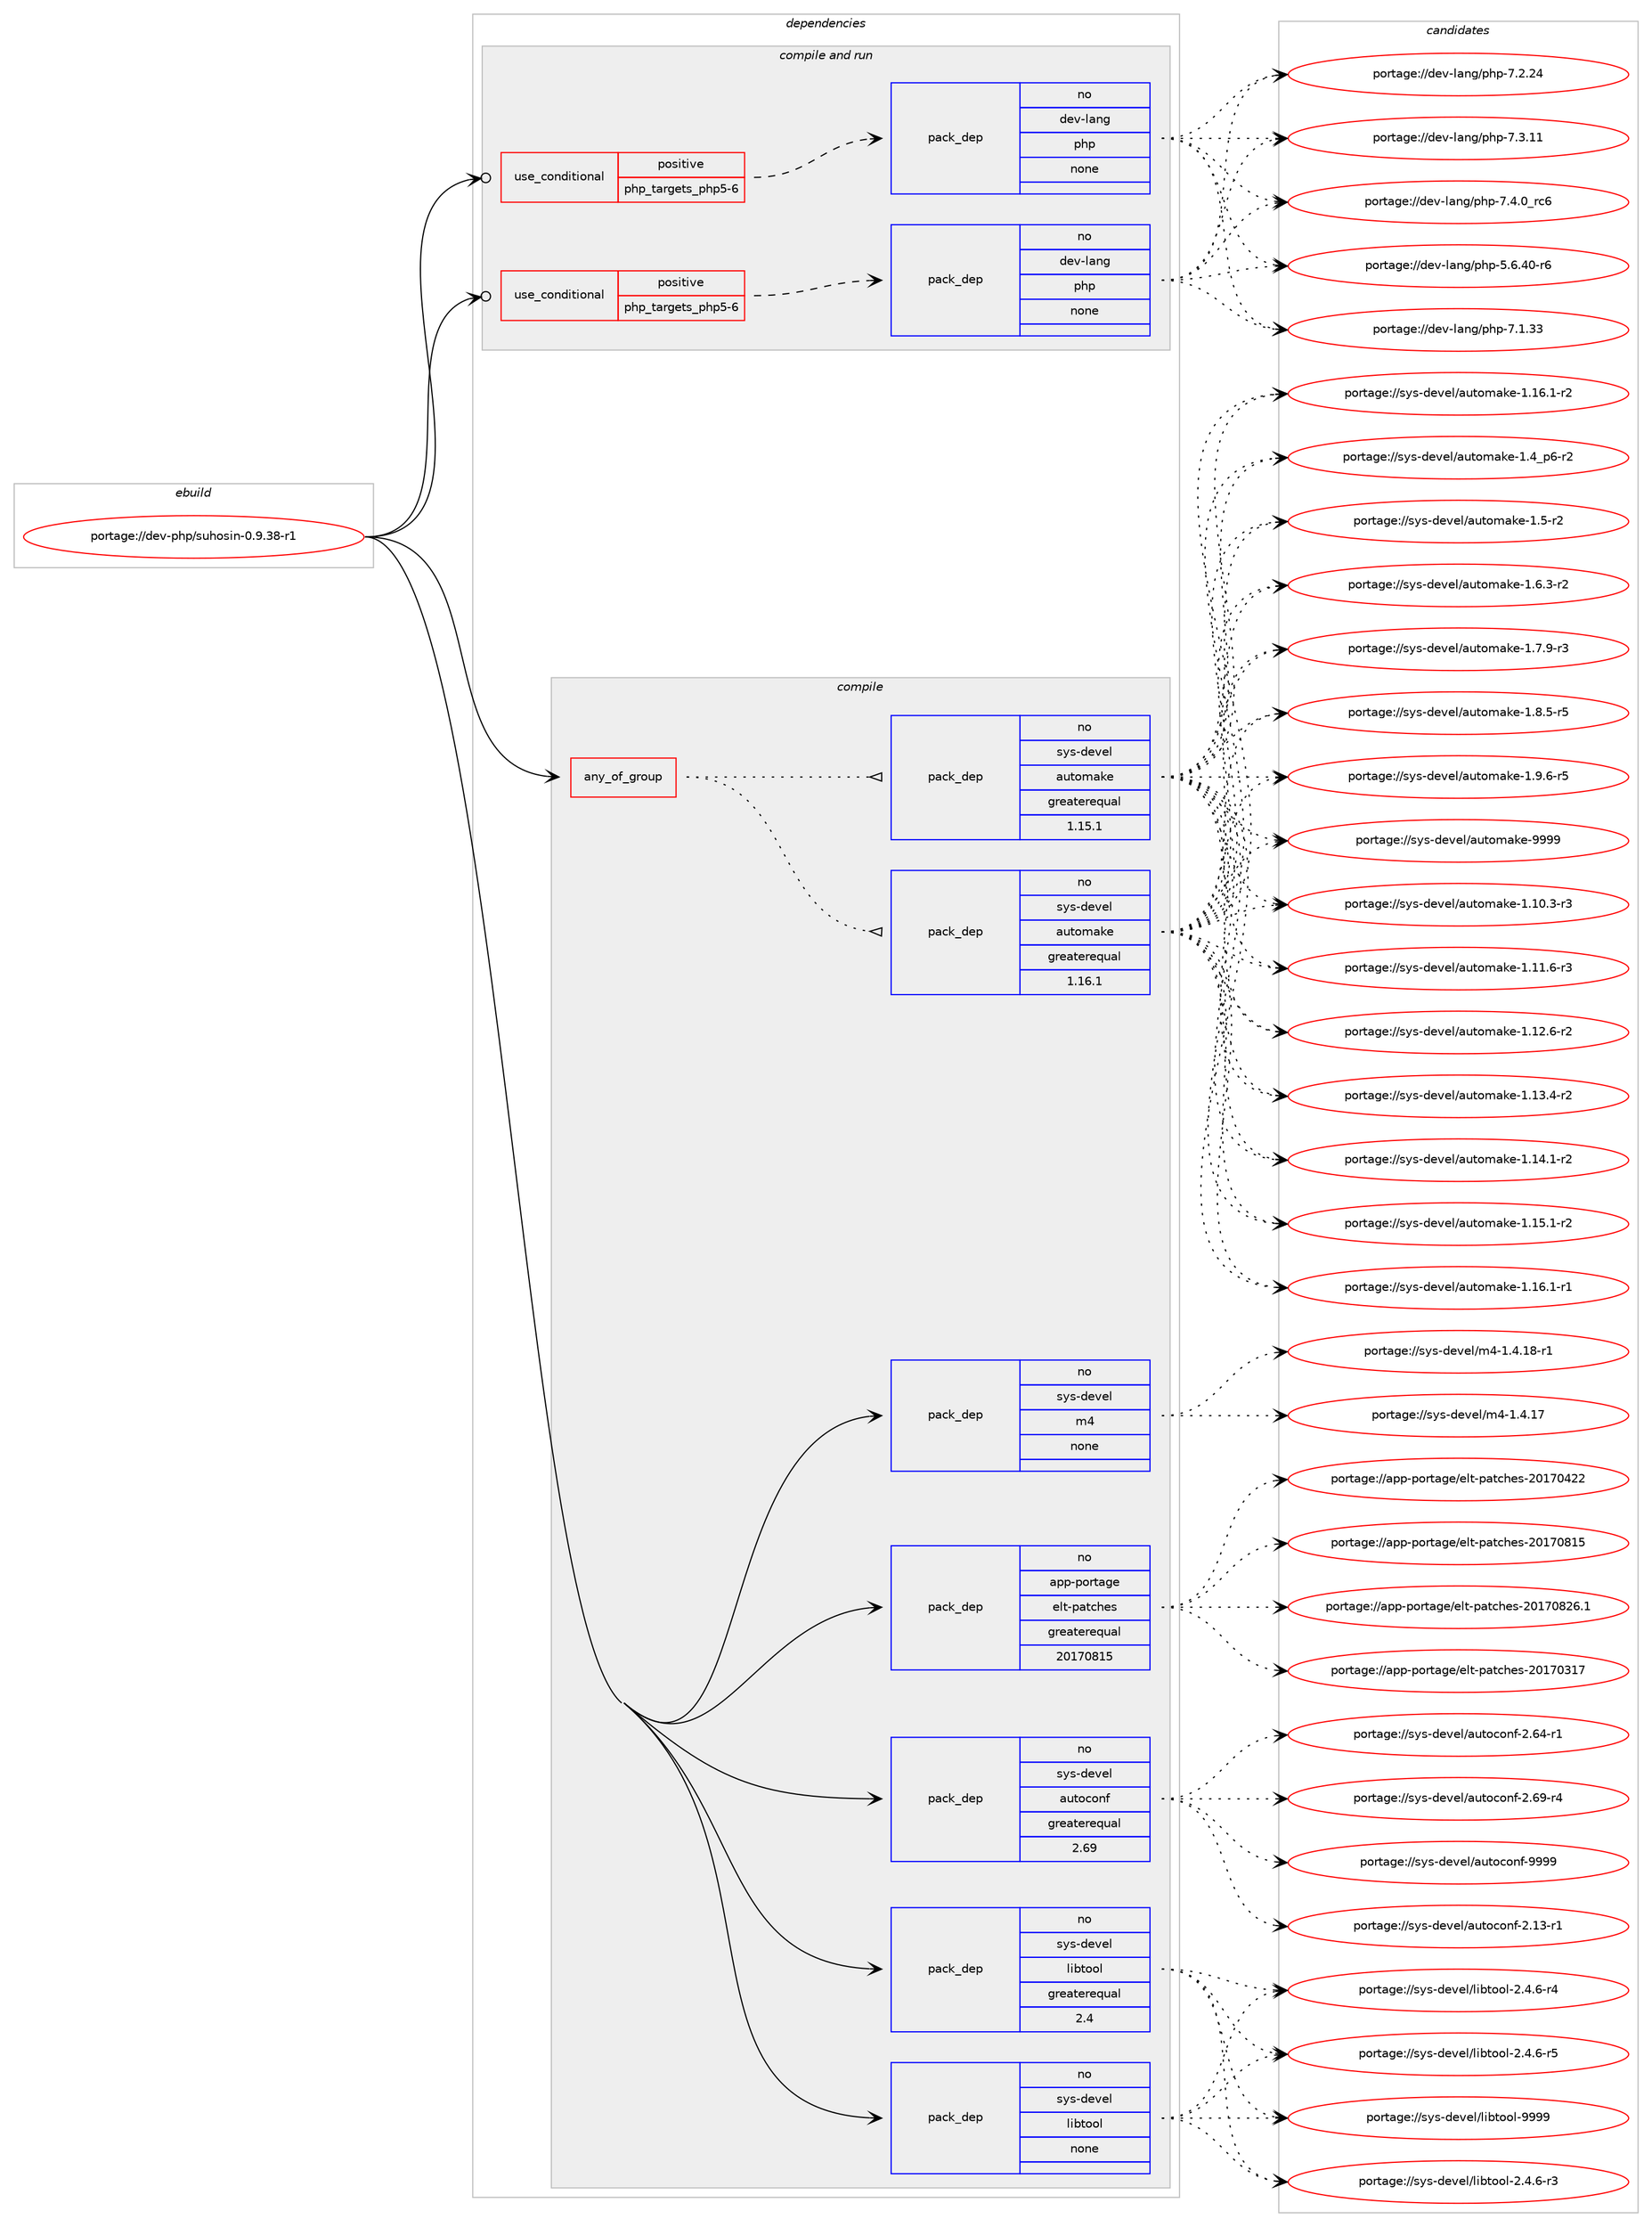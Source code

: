 digraph prolog {

# *************
# Graph options
# *************

newrank=true;
concentrate=true;
compound=true;
graph [rankdir=LR,fontname=Helvetica,fontsize=10,ranksep=1.5];#, ranksep=2.5, nodesep=0.2];
edge  [arrowhead=vee];
node  [fontname=Helvetica,fontsize=10];

# **********
# The ebuild
# **********

subgraph cluster_leftcol {
color=gray;
rank=same;
label=<<i>ebuild</i>>;
id [label="portage://dev-php/suhosin-0.9.38-r1", color=red, width=4, href="../dev-php/suhosin-0.9.38-r1.svg"];
}

# ****************
# The dependencies
# ****************

subgraph cluster_midcol {
color=gray;
label=<<i>dependencies</i>>;
subgraph cluster_compile {
fillcolor="#eeeeee";
style=filled;
label=<<i>compile</i>>;
subgraph any3224 {
dependency126742 [label=<<TABLE BORDER="0" CELLBORDER="1" CELLSPACING="0" CELLPADDING="4"><TR><TD CELLPADDING="10">any_of_group</TD></TR></TABLE>>, shape=none, color=red];subgraph pack98795 {
dependency126743 [label=<<TABLE BORDER="0" CELLBORDER="1" CELLSPACING="0" CELLPADDING="4" WIDTH="220"><TR><TD ROWSPAN="6" CELLPADDING="30">pack_dep</TD></TR><TR><TD WIDTH="110">no</TD></TR><TR><TD>sys-devel</TD></TR><TR><TD>automake</TD></TR><TR><TD>greaterequal</TD></TR><TR><TD>1.16.1</TD></TR></TABLE>>, shape=none, color=blue];
}
dependency126742:e -> dependency126743:w [weight=20,style="dotted",arrowhead="oinv"];
subgraph pack98796 {
dependency126744 [label=<<TABLE BORDER="0" CELLBORDER="1" CELLSPACING="0" CELLPADDING="4" WIDTH="220"><TR><TD ROWSPAN="6" CELLPADDING="30">pack_dep</TD></TR><TR><TD WIDTH="110">no</TD></TR><TR><TD>sys-devel</TD></TR><TR><TD>automake</TD></TR><TR><TD>greaterequal</TD></TR><TR><TD>1.15.1</TD></TR></TABLE>>, shape=none, color=blue];
}
dependency126742:e -> dependency126744:w [weight=20,style="dotted",arrowhead="oinv"];
}
id:e -> dependency126742:w [weight=20,style="solid",arrowhead="vee"];
subgraph pack98797 {
dependency126745 [label=<<TABLE BORDER="0" CELLBORDER="1" CELLSPACING="0" CELLPADDING="4" WIDTH="220"><TR><TD ROWSPAN="6" CELLPADDING="30">pack_dep</TD></TR><TR><TD WIDTH="110">no</TD></TR><TR><TD>app-portage</TD></TR><TR><TD>elt-patches</TD></TR><TR><TD>greaterequal</TD></TR><TR><TD>20170815</TD></TR></TABLE>>, shape=none, color=blue];
}
id:e -> dependency126745:w [weight=20,style="solid",arrowhead="vee"];
subgraph pack98798 {
dependency126746 [label=<<TABLE BORDER="0" CELLBORDER="1" CELLSPACING="0" CELLPADDING="4" WIDTH="220"><TR><TD ROWSPAN="6" CELLPADDING="30">pack_dep</TD></TR><TR><TD WIDTH="110">no</TD></TR><TR><TD>sys-devel</TD></TR><TR><TD>autoconf</TD></TR><TR><TD>greaterequal</TD></TR><TR><TD>2.69</TD></TR></TABLE>>, shape=none, color=blue];
}
id:e -> dependency126746:w [weight=20,style="solid",arrowhead="vee"];
subgraph pack98799 {
dependency126747 [label=<<TABLE BORDER="0" CELLBORDER="1" CELLSPACING="0" CELLPADDING="4" WIDTH="220"><TR><TD ROWSPAN="6" CELLPADDING="30">pack_dep</TD></TR><TR><TD WIDTH="110">no</TD></TR><TR><TD>sys-devel</TD></TR><TR><TD>libtool</TD></TR><TR><TD>greaterequal</TD></TR><TR><TD>2.4</TD></TR></TABLE>>, shape=none, color=blue];
}
id:e -> dependency126747:w [weight=20,style="solid",arrowhead="vee"];
subgraph pack98800 {
dependency126748 [label=<<TABLE BORDER="0" CELLBORDER="1" CELLSPACING="0" CELLPADDING="4" WIDTH="220"><TR><TD ROWSPAN="6" CELLPADDING="30">pack_dep</TD></TR><TR><TD WIDTH="110">no</TD></TR><TR><TD>sys-devel</TD></TR><TR><TD>libtool</TD></TR><TR><TD>none</TD></TR><TR><TD></TD></TR></TABLE>>, shape=none, color=blue];
}
id:e -> dependency126748:w [weight=20,style="solid",arrowhead="vee"];
subgraph pack98801 {
dependency126749 [label=<<TABLE BORDER="0" CELLBORDER="1" CELLSPACING="0" CELLPADDING="4" WIDTH="220"><TR><TD ROWSPAN="6" CELLPADDING="30">pack_dep</TD></TR><TR><TD WIDTH="110">no</TD></TR><TR><TD>sys-devel</TD></TR><TR><TD>m4</TD></TR><TR><TD>none</TD></TR><TR><TD></TD></TR></TABLE>>, shape=none, color=blue];
}
id:e -> dependency126749:w [weight=20,style="solid",arrowhead="vee"];
}
subgraph cluster_compileandrun {
fillcolor="#eeeeee";
style=filled;
label=<<i>compile and run</i>>;
subgraph cond24658 {
dependency126750 [label=<<TABLE BORDER="0" CELLBORDER="1" CELLSPACING="0" CELLPADDING="4"><TR><TD ROWSPAN="3" CELLPADDING="10">use_conditional</TD></TR><TR><TD>positive</TD></TR><TR><TD>php_targets_php5-6</TD></TR></TABLE>>, shape=none, color=red];
subgraph pack98802 {
dependency126751 [label=<<TABLE BORDER="0" CELLBORDER="1" CELLSPACING="0" CELLPADDING="4" WIDTH="220"><TR><TD ROWSPAN="6" CELLPADDING="30">pack_dep</TD></TR><TR><TD WIDTH="110">no</TD></TR><TR><TD>dev-lang</TD></TR><TR><TD>php</TD></TR><TR><TD>none</TD></TR><TR><TD></TD></TR></TABLE>>, shape=none, color=blue];
}
dependency126750:e -> dependency126751:w [weight=20,style="dashed",arrowhead="vee"];
}
id:e -> dependency126750:w [weight=20,style="solid",arrowhead="odotvee"];
subgraph cond24659 {
dependency126752 [label=<<TABLE BORDER="0" CELLBORDER="1" CELLSPACING="0" CELLPADDING="4"><TR><TD ROWSPAN="3" CELLPADDING="10">use_conditional</TD></TR><TR><TD>positive</TD></TR><TR><TD>php_targets_php5-6</TD></TR></TABLE>>, shape=none, color=red];
subgraph pack98803 {
dependency126753 [label=<<TABLE BORDER="0" CELLBORDER="1" CELLSPACING="0" CELLPADDING="4" WIDTH="220"><TR><TD ROWSPAN="6" CELLPADDING="30">pack_dep</TD></TR><TR><TD WIDTH="110">no</TD></TR><TR><TD>dev-lang</TD></TR><TR><TD>php</TD></TR><TR><TD>none</TD></TR><TR><TD></TD></TR></TABLE>>, shape=none, color=blue];
}
dependency126752:e -> dependency126753:w [weight=20,style="dashed",arrowhead="vee"];
}
id:e -> dependency126752:w [weight=20,style="solid",arrowhead="odotvee"];
}
subgraph cluster_run {
fillcolor="#eeeeee";
style=filled;
label=<<i>run</i>>;
}
}

# **************
# The candidates
# **************

subgraph cluster_choices {
rank=same;
color=gray;
label=<<i>candidates</i>>;

subgraph choice98795 {
color=black;
nodesep=1;
choiceportage11512111545100101118101108479711711611110997107101454946494846514511451 [label="portage://sys-devel/automake-1.10.3-r3", color=red, width=4,href="../sys-devel/automake-1.10.3-r3.svg"];
choiceportage11512111545100101118101108479711711611110997107101454946494946544511451 [label="portage://sys-devel/automake-1.11.6-r3", color=red, width=4,href="../sys-devel/automake-1.11.6-r3.svg"];
choiceportage11512111545100101118101108479711711611110997107101454946495046544511450 [label="portage://sys-devel/automake-1.12.6-r2", color=red, width=4,href="../sys-devel/automake-1.12.6-r2.svg"];
choiceportage11512111545100101118101108479711711611110997107101454946495146524511450 [label="portage://sys-devel/automake-1.13.4-r2", color=red, width=4,href="../sys-devel/automake-1.13.4-r2.svg"];
choiceportage11512111545100101118101108479711711611110997107101454946495246494511450 [label="portage://sys-devel/automake-1.14.1-r2", color=red, width=4,href="../sys-devel/automake-1.14.1-r2.svg"];
choiceportage11512111545100101118101108479711711611110997107101454946495346494511450 [label="portage://sys-devel/automake-1.15.1-r2", color=red, width=4,href="../sys-devel/automake-1.15.1-r2.svg"];
choiceportage11512111545100101118101108479711711611110997107101454946495446494511449 [label="portage://sys-devel/automake-1.16.1-r1", color=red, width=4,href="../sys-devel/automake-1.16.1-r1.svg"];
choiceportage11512111545100101118101108479711711611110997107101454946495446494511450 [label="portage://sys-devel/automake-1.16.1-r2", color=red, width=4,href="../sys-devel/automake-1.16.1-r2.svg"];
choiceportage115121115451001011181011084797117116111109971071014549465295112544511450 [label="portage://sys-devel/automake-1.4_p6-r2", color=red, width=4,href="../sys-devel/automake-1.4_p6-r2.svg"];
choiceportage11512111545100101118101108479711711611110997107101454946534511450 [label="portage://sys-devel/automake-1.5-r2", color=red, width=4,href="../sys-devel/automake-1.5-r2.svg"];
choiceportage115121115451001011181011084797117116111109971071014549465446514511450 [label="portage://sys-devel/automake-1.6.3-r2", color=red, width=4,href="../sys-devel/automake-1.6.3-r2.svg"];
choiceportage115121115451001011181011084797117116111109971071014549465546574511451 [label="portage://sys-devel/automake-1.7.9-r3", color=red, width=4,href="../sys-devel/automake-1.7.9-r3.svg"];
choiceportage115121115451001011181011084797117116111109971071014549465646534511453 [label="portage://sys-devel/automake-1.8.5-r5", color=red, width=4,href="../sys-devel/automake-1.8.5-r5.svg"];
choiceportage115121115451001011181011084797117116111109971071014549465746544511453 [label="portage://sys-devel/automake-1.9.6-r5", color=red, width=4,href="../sys-devel/automake-1.9.6-r5.svg"];
choiceportage115121115451001011181011084797117116111109971071014557575757 [label="portage://sys-devel/automake-9999", color=red, width=4,href="../sys-devel/automake-9999.svg"];
dependency126743:e -> choiceportage11512111545100101118101108479711711611110997107101454946494846514511451:w [style=dotted,weight="100"];
dependency126743:e -> choiceportage11512111545100101118101108479711711611110997107101454946494946544511451:w [style=dotted,weight="100"];
dependency126743:e -> choiceportage11512111545100101118101108479711711611110997107101454946495046544511450:w [style=dotted,weight="100"];
dependency126743:e -> choiceportage11512111545100101118101108479711711611110997107101454946495146524511450:w [style=dotted,weight="100"];
dependency126743:e -> choiceportage11512111545100101118101108479711711611110997107101454946495246494511450:w [style=dotted,weight="100"];
dependency126743:e -> choiceportage11512111545100101118101108479711711611110997107101454946495346494511450:w [style=dotted,weight="100"];
dependency126743:e -> choiceportage11512111545100101118101108479711711611110997107101454946495446494511449:w [style=dotted,weight="100"];
dependency126743:e -> choiceportage11512111545100101118101108479711711611110997107101454946495446494511450:w [style=dotted,weight="100"];
dependency126743:e -> choiceportage115121115451001011181011084797117116111109971071014549465295112544511450:w [style=dotted,weight="100"];
dependency126743:e -> choiceportage11512111545100101118101108479711711611110997107101454946534511450:w [style=dotted,weight="100"];
dependency126743:e -> choiceportage115121115451001011181011084797117116111109971071014549465446514511450:w [style=dotted,weight="100"];
dependency126743:e -> choiceportage115121115451001011181011084797117116111109971071014549465546574511451:w [style=dotted,weight="100"];
dependency126743:e -> choiceportage115121115451001011181011084797117116111109971071014549465646534511453:w [style=dotted,weight="100"];
dependency126743:e -> choiceportage115121115451001011181011084797117116111109971071014549465746544511453:w [style=dotted,weight="100"];
dependency126743:e -> choiceportage115121115451001011181011084797117116111109971071014557575757:w [style=dotted,weight="100"];
}
subgraph choice98796 {
color=black;
nodesep=1;
choiceportage11512111545100101118101108479711711611110997107101454946494846514511451 [label="portage://sys-devel/automake-1.10.3-r3", color=red, width=4,href="../sys-devel/automake-1.10.3-r3.svg"];
choiceportage11512111545100101118101108479711711611110997107101454946494946544511451 [label="portage://sys-devel/automake-1.11.6-r3", color=red, width=4,href="../sys-devel/automake-1.11.6-r3.svg"];
choiceportage11512111545100101118101108479711711611110997107101454946495046544511450 [label="portage://sys-devel/automake-1.12.6-r2", color=red, width=4,href="../sys-devel/automake-1.12.6-r2.svg"];
choiceportage11512111545100101118101108479711711611110997107101454946495146524511450 [label="portage://sys-devel/automake-1.13.4-r2", color=red, width=4,href="../sys-devel/automake-1.13.4-r2.svg"];
choiceportage11512111545100101118101108479711711611110997107101454946495246494511450 [label="portage://sys-devel/automake-1.14.1-r2", color=red, width=4,href="../sys-devel/automake-1.14.1-r2.svg"];
choiceportage11512111545100101118101108479711711611110997107101454946495346494511450 [label="portage://sys-devel/automake-1.15.1-r2", color=red, width=4,href="../sys-devel/automake-1.15.1-r2.svg"];
choiceportage11512111545100101118101108479711711611110997107101454946495446494511449 [label="portage://sys-devel/automake-1.16.1-r1", color=red, width=4,href="../sys-devel/automake-1.16.1-r1.svg"];
choiceportage11512111545100101118101108479711711611110997107101454946495446494511450 [label="portage://sys-devel/automake-1.16.1-r2", color=red, width=4,href="../sys-devel/automake-1.16.1-r2.svg"];
choiceportage115121115451001011181011084797117116111109971071014549465295112544511450 [label="portage://sys-devel/automake-1.4_p6-r2", color=red, width=4,href="../sys-devel/automake-1.4_p6-r2.svg"];
choiceportage11512111545100101118101108479711711611110997107101454946534511450 [label="portage://sys-devel/automake-1.5-r2", color=red, width=4,href="../sys-devel/automake-1.5-r2.svg"];
choiceportage115121115451001011181011084797117116111109971071014549465446514511450 [label="portage://sys-devel/automake-1.6.3-r2", color=red, width=4,href="../sys-devel/automake-1.6.3-r2.svg"];
choiceportage115121115451001011181011084797117116111109971071014549465546574511451 [label="portage://sys-devel/automake-1.7.9-r3", color=red, width=4,href="../sys-devel/automake-1.7.9-r3.svg"];
choiceportage115121115451001011181011084797117116111109971071014549465646534511453 [label="portage://sys-devel/automake-1.8.5-r5", color=red, width=4,href="../sys-devel/automake-1.8.5-r5.svg"];
choiceportage115121115451001011181011084797117116111109971071014549465746544511453 [label="portage://sys-devel/automake-1.9.6-r5", color=red, width=4,href="../sys-devel/automake-1.9.6-r5.svg"];
choiceportage115121115451001011181011084797117116111109971071014557575757 [label="portage://sys-devel/automake-9999", color=red, width=4,href="../sys-devel/automake-9999.svg"];
dependency126744:e -> choiceportage11512111545100101118101108479711711611110997107101454946494846514511451:w [style=dotted,weight="100"];
dependency126744:e -> choiceportage11512111545100101118101108479711711611110997107101454946494946544511451:w [style=dotted,weight="100"];
dependency126744:e -> choiceportage11512111545100101118101108479711711611110997107101454946495046544511450:w [style=dotted,weight="100"];
dependency126744:e -> choiceportage11512111545100101118101108479711711611110997107101454946495146524511450:w [style=dotted,weight="100"];
dependency126744:e -> choiceportage11512111545100101118101108479711711611110997107101454946495246494511450:w [style=dotted,weight="100"];
dependency126744:e -> choiceportage11512111545100101118101108479711711611110997107101454946495346494511450:w [style=dotted,weight="100"];
dependency126744:e -> choiceportage11512111545100101118101108479711711611110997107101454946495446494511449:w [style=dotted,weight="100"];
dependency126744:e -> choiceportage11512111545100101118101108479711711611110997107101454946495446494511450:w [style=dotted,weight="100"];
dependency126744:e -> choiceportage115121115451001011181011084797117116111109971071014549465295112544511450:w [style=dotted,weight="100"];
dependency126744:e -> choiceportage11512111545100101118101108479711711611110997107101454946534511450:w [style=dotted,weight="100"];
dependency126744:e -> choiceportage115121115451001011181011084797117116111109971071014549465446514511450:w [style=dotted,weight="100"];
dependency126744:e -> choiceportage115121115451001011181011084797117116111109971071014549465546574511451:w [style=dotted,weight="100"];
dependency126744:e -> choiceportage115121115451001011181011084797117116111109971071014549465646534511453:w [style=dotted,weight="100"];
dependency126744:e -> choiceportage115121115451001011181011084797117116111109971071014549465746544511453:w [style=dotted,weight="100"];
dependency126744:e -> choiceportage115121115451001011181011084797117116111109971071014557575757:w [style=dotted,weight="100"];
}
subgraph choice98797 {
color=black;
nodesep=1;
choiceportage97112112451121111141169710310147101108116451129711699104101115455048495548514955 [label="portage://app-portage/elt-patches-20170317", color=red, width=4,href="../app-portage/elt-patches-20170317.svg"];
choiceportage97112112451121111141169710310147101108116451129711699104101115455048495548525050 [label="portage://app-portage/elt-patches-20170422", color=red, width=4,href="../app-portage/elt-patches-20170422.svg"];
choiceportage97112112451121111141169710310147101108116451129711699104101115455048495548564953 [label="portage://app-portage/elt-patches-20170815", color=red, width=4,href="../app-portage/elt-patches-20170815.svg"];
choiceportage971121124511211111411697103101471011081164511297116991041011154550484955485650544649 [label="portage://app-portage/elt-patches-20170826.1", color=red, width=4,href="../app-portage/elt-patches-20170826.1.svg"];
dependency126745:e -> choiceportage97112112451121111141169710310147101108116451129711699104101115455048495548514955:w [style=dotted,weight="100"];
dependency126745:e -> choiceportage97112112451121111141169710310147101108116451129711699104101115455048495548525050:w [style=dotted,weight="100"];
dependency126745:e -> choiceportage97112112451121111141169710310147101108116451129711699104101115455048495548564953:w [style=dotted,weight="100"];
dependency126745:e -> choiceportage971121124511211111411697103101471011081164511297116991041011154550484955485650544649:w [style=dotted,weight="100"];
}
subgraph choice98798 {
color=black;
nodesep=1;
choiceportage1151211154510010111810110847971171161119911111010245504649514511449 [label="portage://sys-devel/autoconf-2.13-r1", color=red, width=4,href="../sys-devel/autoconf-2.13-r1.svg"];
choiceportage1151211154510010111810110847971171161119911111010245504654524511449 [label="portage://sys-devel/autoconf-2.64-r1", color=red, width=4,href="../sys-devel/autoconf-2.64-r1.svg"];
choiceportage1151211154510010111810110847971171161119911111010245504654574511452 [label="portage://sys-devel/autoconf-2.69-r4", color=red, width=4,href="../sys-devel/autoconf-2.69-r4.svg"];
choiceportage115121115451001011181011084797117116111991111101024557575757 [label="portage://sys-devel/autoconf-9999", color=red, width=4,href="../sys-devel/autoconf-9999.svg"];
dependency126746:e -> choiceportage1151211154510010111810110847971171161119911111010245504649514511449:w [style=dotted,weight="100"];
dependency126746:e -> choiceportage1151211154510010111810110847971171161119911111010245504654524511449:w [style=dotted,weight="100"];
dependency126746:e -> choiceportage1151211154510010111810110847971171161119911111010245504654574511452:w [style=dotted,weight="100"];
dependency126746:e -> choiceportage115121115451001011181011084797117116111991111101024557575757:w [style=dotted,weight="100"];
}
subgraph choice98799 {
color=black;
nodesep=1;
choiceportage1151211154510010111810110847108105981161111111084550465246544511451 [label="portage://sys-devel/libtool-2.4.6-r3", color=red, width=4,href="../sys-devel/libtool-2.4.6-r3.svg"];
choiceportage1151211154510010111810110847108105981161111111084550465246544511452 [label="portage://sys-devel/libtool-2.4.6-r4", color=red, width=4,href="../sys-devel/libtool-2.4.6-r4.svg"];
choiceportage1151211154510010111810110847108105981161111111084550465246544511453 [label="portage://sys-devel/libtool-2.4.6-r5", color=red, width=4,href="../sys-devel/libtool-2.4.6-r5.svg"];
choiceportage1151211154510010111810110847108105981161111111084557575757 [label="portage://sys-devel/libtool-9999", color=red, width=4,href="../sys-devel/libtool-9999.svg"];
dependency126747:e -> choiceportage1151211154510010111810110847108105981161111111084550465246544511451:w [style=dotted,weight="100"];
dependency126747:e -> choiceportage1151211154510010111810110847108105981161111111084550465246544511452:w [style=dotted,weight="100"];
dependency126747:e -> choiceportage1151211154510010111810110847108105981161111111084550465246544511453:w [style=dotted,weight="100"];
dependency126747:e -> choiceportage1151211154510010111810110847108105981161111111084557575757:w [style=dotted,weight="100"];
}
subgraph choice98800 {
color=black;
nodesep=1;
choiceportage1151211154510010111810110847108105981161111111084550465246544511451 [label="portage://sys-devel/libtool-2.4.6-r3", color=red, width=4,href="../sys-devel/libtool-2.4.6-r3.svg"];
choiceportage1151211154510010111810110847108105981161111111084550465246544511452 [label="portage://sys-devel/libtool-2.4.6-r4", color=red, width=4,href="../sys-devel/libtool-2.4.6-r4.svg"];
choiceportage1151211154510010111810110847108105981161111111084550465246544511453 [label="portage://sys-devel/libtool-2.4.6-r5", color=red, width=4,href="../sys-devel/libtool-2.4.6-r5.svg"];
choiceportage1151211154510010111810110847108105981161111111084557575757 [label="portage://sys-devel/libtool-9999", color=red, width=4,href="../sys-devel/libtool-9999.svg"];
dependency126748:e -> choiceportage1151211154510010111810110847108105981161111111084550465246544511451:w [style=dotted,weight="100"];
dependency126748:e -> choiceportage1151211154510010111810110847108105981161111111084550465246544511452:w [style=dotted,weight="100"];
dependency126748:e -> choiceportage1151211154510010111810110847108105981161111111084550465246544511453:w [style=dotted,weight="100"];
dependency126748:e -> choiceportage1151211154510010111810110847108105981161111111084557575757:w [style=dotted,weight="100"];
}
subgraph choice98801 {
color=black;
nodesep=1;
choiceportage11512111545100101118101108471095245494652464955 [label="portage://sys-devel/m4-1.4.17", color=red, width=4,href="../sys-devel/m4-1.4.17.svg"];
choiceportage115121115451001011181011084710952454946524649564511449 [label="portage://sys-devel/m4-1.4.18-r1", color=red, width=4,href="../sys-devel/m4-1.4.18-r1.svg"];
dependency126749:e -> choiceportage11512111545100101118101108471095245494652464955:w [style=dotted,weight="100"];
dependency126749:e -> choiceportage115121115451001011181011084710952454946524649564511449:w [style=dotted,weight="100"];
}
subgraph choice98802 {
color=black;
nodesep=1;
choiceportage100101118451089711010347112104112455346544652484511454 [label="portage://dev-lang/php-5.6.40-r6", color=red, width=4,href="../dev-lang/php-5.6.40-r6.svg"];
choiceportage10010111845108971101034711210411245554649465151 [label="portage://dev-lang/php-7.1.33", color=red, width=4,href="../dev-lang/php-7.1.33.svg"];
choiceportage10010111845108971101034711210411245554650465052 [label="portage://dev-lang/php-7.2.24", color=red, width=4,href="../dev-lang/php-7.2.24.svg"];
choiceportage10010111845108971101034711210411245554651464949 [label="portage://dev-lang/php-7.3.11", color=red, width=4,href="../dev-lang/php-7.3.11.svg"];
choiceportage100101118451089711010347112104112455546524648951149954 [label="portage://dev-lang/php-7.4.0_rc6", color=red, width=4,href="../dev-lang/php-7.4.0_rc6.svg"];
dependency126751:e -> choiceportage100101118451089711010347112104112455346544652484511454:w [style=dotted,weight="100"];
dependency126751:e -> choiceportage10010111845108971101034711210411245554649465151:w [style=dotted,weight="100"];
dependency126751:e -> choiceportage10010111845108971101034711210411245554650465052:w [style=dotted,weight="100"];
dependency126751:e -> choiceportage10010111845108971101034711210411245554651464949:w [style=dotted,weight="100"];
dependency126751:e -> choiceportage100101118451089711010347112104112455546524648951149954:w [style=dotted,weight="100"];
}
subgraph choice98803 {
color=black;
nodesep=1;
choiceportage100101118451089711010347112104112455346544652484511454 [label="portage://dev-lang/php-5.6.40-r6", color=red, width=4,href="../dev-lang/php-5.6.40-r6.svg"];
choiceportage10010111845108971101034711210411245554649465151 [label="portage://dev-lang/php-7.1.33", color=red, width=4,href="../dev-lang/php-7.1.33.svg"];
choiceportage10010111845108971101034711210411245554650465052 [label="portage://dev-lang/php-7.2.24", color=red, width=4,href="../dev-lang/php-7.2.24.svg"];
choiceportage10010111845108971101034711210411245554651464949 [label="portage://dev-lang/php-7.3.11", color=red, width=4,href="../dev-lang/php-7.3.11.svg"];
choiceportage100101118451089711010347112104112455546524648951149954 [label="portage://dev-lang/php-7.4.0_rc6", color=red, width=4,href="../dev-lang/php-7.4.0_rc6.svg"];
dependency126753:e -> choiceportage100101118451089711010347112104112455346544652484511454:w [style=dotted,weight="100"];
dependency126753:e -> choiceportage10010111845108971101034711210411245554649465151:w [style=dotted,weight="100"];
dependency126753:e -> choiceportage10010111845108971101034711210411245554650465052:w [style=dotted,weight="100"];
dependency126753:e -> choiceportage10010111845108971101034711210411245554651464949:w [style=dotted,weight="100"];
dependency126753:e -> choiceportage100101118451089711010347112104112455546524648951149954:w [style=dotted,weight="100"];
}
}

}
